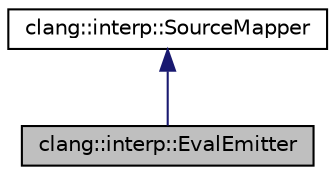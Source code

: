 digraph "clang::interp::EvalEmitter"
{
 // LATEX_PDF_SIZE
  bgcolor="transparent";
  edge [fontname="Helvetica",fontsize="10",labelfontname="Helvetica",labelfontsize="10"];
  node [fontname="Helvetica",fontsize="10",shape=record];
  Node1 [label="clang::interp::EvalEmitter",height=0.2,width=0.4,color="black", fillcolor="grey75", style="filled", fontcolor="black",tooltip="An emitter which evaluates opcodes as they are emitted."];
  Node2 -> Node1 [dir="back",color="midnightblue",fontsize="10",style="solid",fontname="Helvetica"];
  Node2 [label="clang::interp::SourceMapper",height=0.2,width=0.4,color="black",URL="$classclang_1_1interp_1_1SourceMapper.html",tooltip="Interface for classes which map locations to sources."];
}
